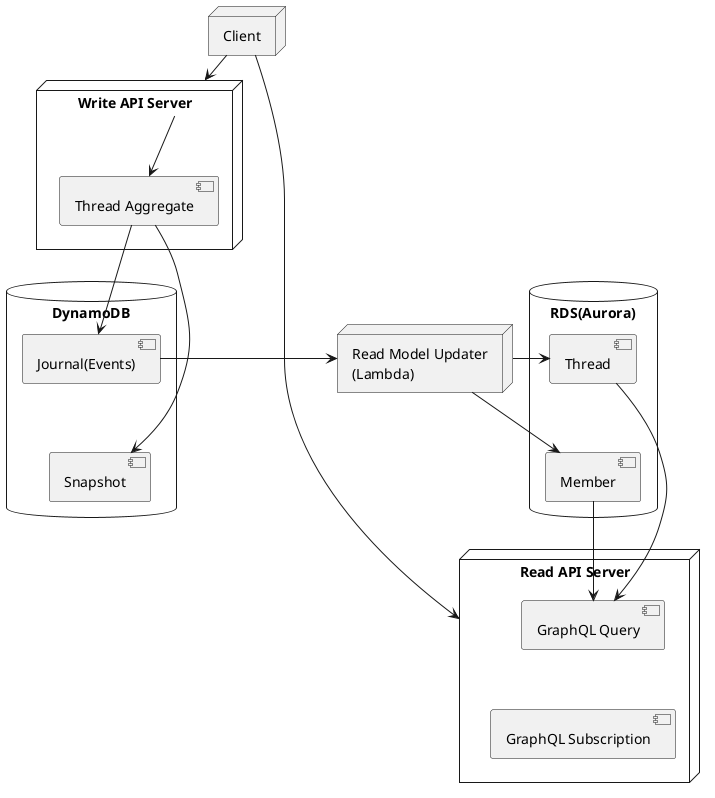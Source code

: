 @startuml
'https://plantuml.com/component-diagram

node "Client" as client {
}

node "Write API Server" as writeAPI {
    [Thread Aggregate] as threadAggregate
}

node "Read API Server" as readAPI {
    [GraphQL Query] as query
    [GraphQL Subscription] as subscripton
}

node "Read Model Updater\n(Lambda)" as updater {
}

database "DynamoDB" {
    [Journal(Events)] as journal
    [Snapshot] as snapshot
}

database "RDS(Aurora)" {
  [Thread] as thread
  [Member] as member
}

journal -[hidden]- snapshot
thread -[hidden]- member
query -[hidden]- subscripton

writeAPI -d-> threadAggregate

threadAggregate -d-> journal
threadAggregate -d-> snapshot

journal -r-> updater

updater -r-> thread
updater -r-> member

thread --> query
member --> query

client -d-> writeAPI
client -r-> readAPI

@enduml

